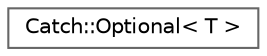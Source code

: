 digraph "Graphical Class Hierarchy"
{
 // LATEX_PDF_SIZE
  bgcolor="transparent";
  edge [fontname=Helvetica,fontsize=10,labelfontname=Helvetica,labelfontsize=10];
  node [fontname=Helvetica,fontsize=10,shape=box,height=0.2,width=0.4];
  rankdir="LR";
  Node0 [id="Node000000",label="Catch::Optional\< T \>",height=0.2,width=0.4,color="grey40", fillcolor="white", style="filled",URL="$classCatch_1_1Optional.html",tooltip=" "];
}
